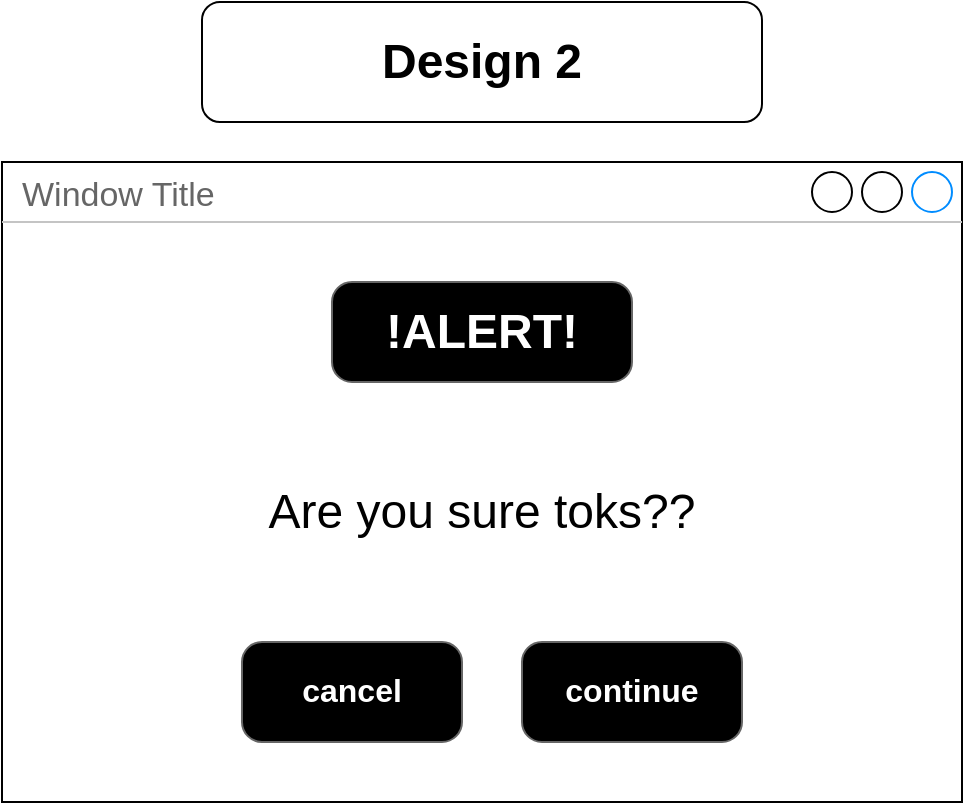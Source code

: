 <mxfile>
    <diagram id="RhHARC6BGmMWJIHtT7Bs" name="Page-1">
        <mxGraphModel dx="1130" dy="792" grid="1" gridSize="10" guides="1" tooltips="1" connect="1" arrows="1" fold="1" page="1" pageScale="1" pageWidth="850" pageHeight="1100" math="0" shadow="0">
            <root>
                <mxCell id="0"/>
                <mxCell id="1" parent="0"/>
                <mxCell id="2" value="Window Title" style="strokeWidth=1;shadow=0;dashed=0;align=center;html=1;shape=mxgraph.mockup.containers.window;align=left;verticalAlign=top;spacingLeft=8;strokeColor2=#008cff;strokeColor3=#c4c4c4;fontColor=#666666;mainText=;fontSize=17;labelBackgroundColor=none;" parent="1" vertex="1">
                    <mxGeometry y="80" width="480" height="320" as="geometry"/>
                </mxCell>
                <mxCell id="3" value="&lt;font style=&quot;font-size: 24px;&quot;&gt;!ALERT!&lt;/font&gt;" style="strokeWidth=1;shadow=0;dashed=0;align=center;html=1;shape=mxgraph.mockup.buttons.button;strokeColor=#666666;fontColor=#ffffff;mainText=;buttonStyle=round;fontSize=17;fontStyle=1;fillColor=#000000;whiteSpace=wrap;" parent="1" vertex="1">
                    <mxGeometry x="165" y="140" width="150" height="50" as="geometry"/>
                </mxCell>
                <mxCell id="4" value="Are you sure toks??" style="text;html=1;strokeColor=none;fillColor=none;align=center;verticalAlign=middle;whiteSpace=wrap;rounded=0;fontSize=24;" parent="1" vertex="1">
                    <mxGeometry x="30" y="200" width="420" height="110" as="geometry"/>
                </mxCell>
                <mxCell id="6" value="&lt;font size=&quot;3&quot;&gt;cancel&lt;/font&gt;" style="strokeWidth=1;shadow=0;dashed=0;align=center;html=1;shape=mxgraph.mockup.buttons.button;strokeColor=#666666;fontColor=#ffffff;mainText=;buttonStyle=round;fontSize=17;fontStyle=1;fillColor=#000000;whiteSpace=wrap;" parent="1" vertex="1">
                    <mxGeometry x="120" y="320" width="110" height="50" as="geometry"/>
                </mxCell>
                <mxCell id="7" value="&lt;font size=&quot;3&quot;&gt;continue&lt;/font&gt;" style="strokeWidth=1;shadow=0;dashed=0;align=center;html=1;shape=mxgraph.mockup.buttons.button;strokeColor=#666666;fontColor=#ffffff;mainText=;buttonStyle=round;fontSize=17;fontStyle=1;fillColor=#000000;whiteSpace=wrap;" parent="1" vertex="1">
                    <mxGeometry x="260" y="320" width="110" height="50" as="geometry"/>
                </mxCell>
                <mxCell id="8" value="&lt;b style=&quot;font-size: 12px;&quot;&gt;&lt;font style=&quot;font-size: 24px;&quot;&gt;Design 2&lt;/font&gt;&lt;/b&gt;" style="rounded=1;whiteSpace=wrap;html=1;fontSize=24;" vertex="1" parent="1">
                    <mxGeometry x="100" width="280" height="60" as="geometry"/>
                </mxCell>
            </root>
        </mxGraphModel>
    </diagram>
</mxfile>